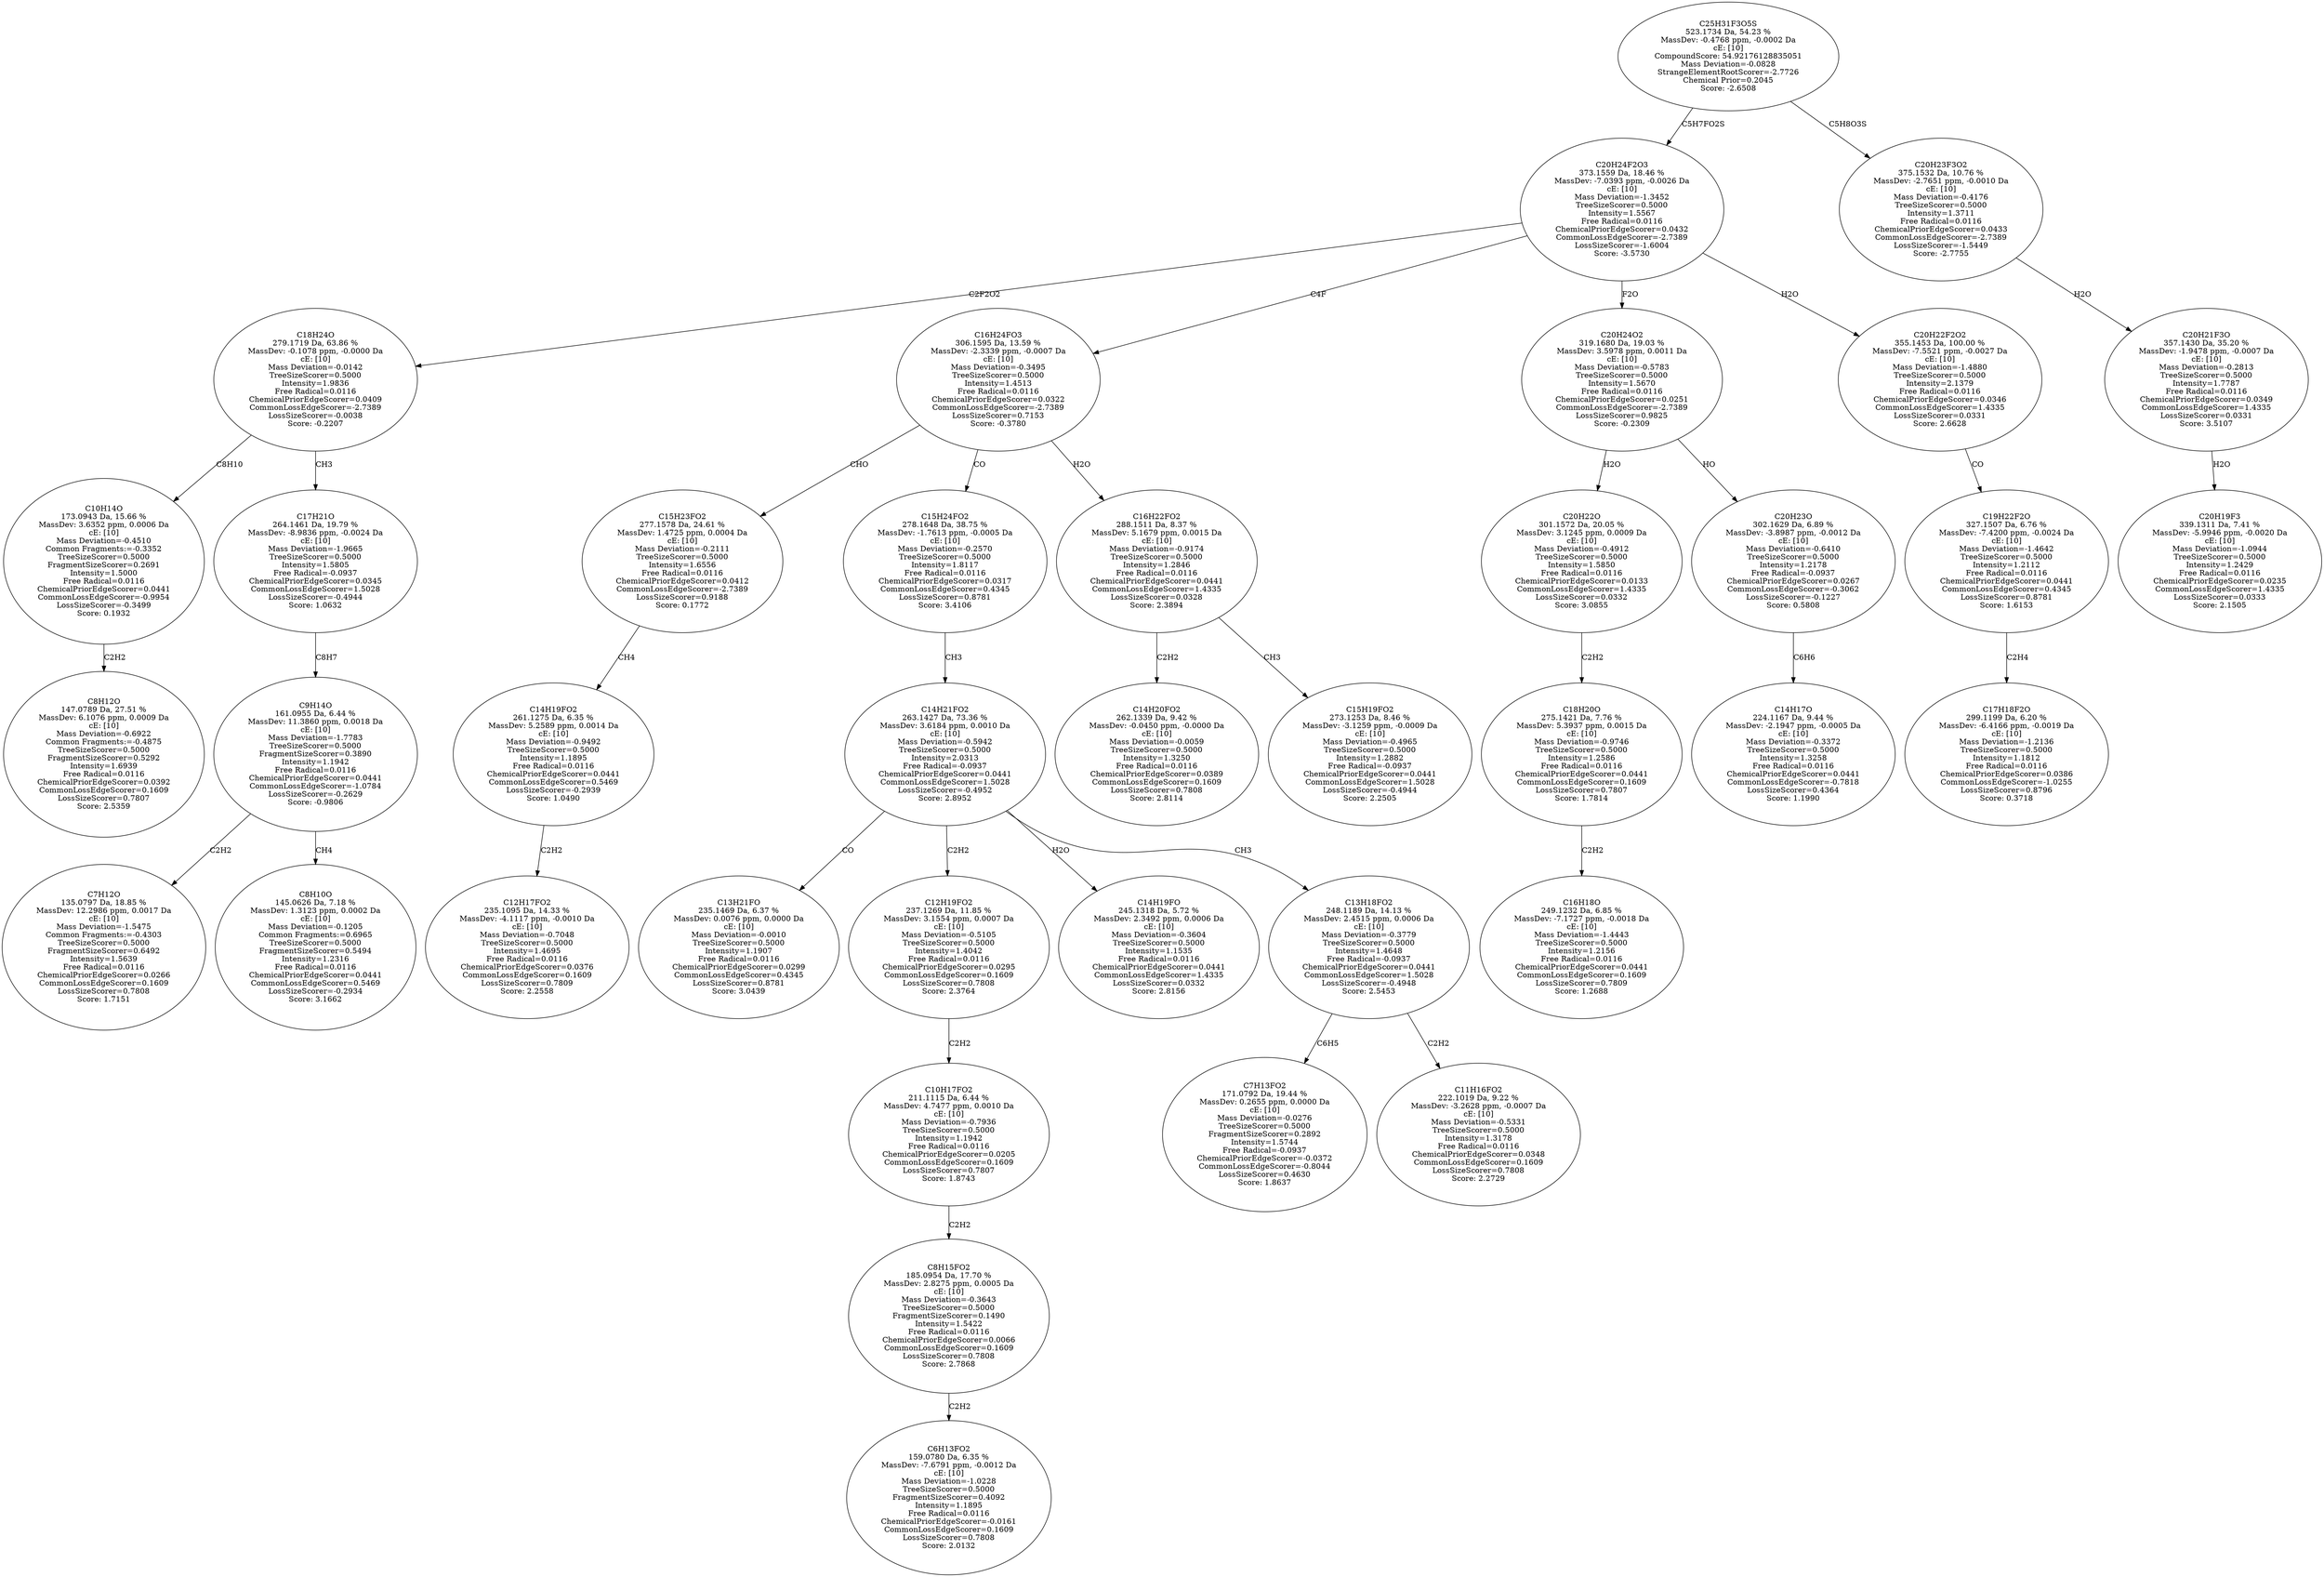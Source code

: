 strict digraph {
v1 [label="C8H12O\n147.0789 Da, 27.51 %\nMassDev: 6.1076 ppm, 0.0009 Da\ncE: [10]\nMass Deviation=-0.6922\nCommon Fragments:=-0.4875\nTreeSizeScorer=0.5000\nFragmentSizeScorer=0.5292\nIntensity=1.6939\nFree Radical=0.0116\nChemicalPriorEdgeScorer=0.0392\nCommonLossEdgeScorer=0.1609\nLossSizeScorer=0.7807\nScore: 2.5359"];
v2 [label="C10H14O\n173.0943 Da, 15.66 %\nMassDev: 3.6352 ppm, 0.0006 Da\ncE: [10]\nMass Deviation=-0.4510\nCommon Fragments:=-0.3352\nTreeSizeScorer=0.5000\nFragmentSizeScorer=0.2691\nIntensity=1.5000\nFree Radical=0.0116\nChemicalPriorEdgeScorer=0.0441\nCommonLossEdgeScorer=-0.9954\nLossSizeScorer=-0.3499\nScore: 0.1932"];
v3 [label="C7H12O\n135.0797 Da, 18.85 %\nMassDev: 12.2986 ppm, 0.0017 Da\ncE: [10]\nMass Deviation=-1.5475\nCommon Fragments:=-0.4303\nTreeSizeScorer=0.5000\nFragmentSizeScorer=0.6492\nIntensity=1.5639\nFree Radical=0.0116\nChemicalPriorEdgeScorer=0.0266\nCommonLossEdgeScorer=0.1609\nLossSizeScorer=0.7808\nScore: 1.7151"];
v4 [label="C8H10O\n145.0626 Da, 7.18 %\nMassDev: 1.3123 ppm, 0.0002 Da\ncE: [10]\nMass Deviation=-0.1205\nCommon Fragments:=0.6965\nTreeSizeScorer=0.5000\nFragmentSizeScorer=0.5494\nIntensity=1.2316\nFree Radical=0.0116\nChemicalPriorEdgeScorer=0.0441\nCommonLossEdgeScorer=0.5469\nLossSizeScorer=-0.2934\nScore: 3.1662"];
v5 [label="C9H14O\n161.0955 Da, 6.44 %\nMassDev: 11.3860 ppm, 0.0018 Da\ncE: [10]\nMass Deviation=-1.7783\nTreeSizeScorer=0.5000\nFragmentSizeScorer=0.3890\nIntensity=1.1942\nFree Radical=0.0116\nChemicalPriorEdgeScorer=0.0441\nCommonLossEdgeScorer=-1.0784\nLossSizeScorer=-0.2629\nScore: -0.9806"];
v6 [label="C17H21O\n264.1461 Da, 19.79 %\nMassDev: -8.9836 ppm, -0.0024 Da\ncE: [10]\nMass Deviation=-1.9665\nTreeSizeScorer=0.5000\nIntensity=1.5805\nFree Radical=-0.0937\nChemicalPriorEdgeScorer=0.0345\nCommonLossEdgeScorer=1.5028\nLossSizeScorer=-0.4944\nScore: 1.0632"];
v7 [label="C18H24O\n279.1719 Da, 63.86 %\nMassDev: -0.1078 ppm, -0.0000 Da\ncE: [10]\nMass Deviation=-0.0142\nTreeSizeScorer=0.5000\nIntensity=1.9836\nFree Radical=0.0116\nChemicalPriorEdgeScorer=0.0409\nCommonLossEdgeScorer=-2.7389\nLossSizeScorer=-0.0038\nScore: -0.2207"];
v8 [label="C12H17FO2\n235.1095 Da, 14.33 %\nMassDev: -4.1117 ppm, -0.0010 Da\ncE: [10]\nMass Deviation=-0.7048\nTreeSizeScorer=0.5000\nIntensity=1.4695\nFree Radical=0.0116\nChemicalPriorEdgeScorer=0.0376\nCommonLossEdgeScorer=0.1609\nLossSizeScorer=0.7809\nScore: 2.2558"];
v9 [label="C14H19FO2\n261.1275 Da, 6.35 %\nMassDev: 5.2589 ppm, 0.0014 Da\ncE: [10]\nMass Deviation=-0.9492\nTreeSizeScorer=0.5000\nIntensity=1.1895\nFree Radical=0.0116\nChemicalPriorEdgeScorer=0.0441\nCommonLossEdgeScorer=0.5469\nLossSizeScorer=-0.2939\nScore: 1.0490"];
v10 [label="C15H23FO2\n277.1578 Da, 24.61 %\nMassDev: 1.4725 ppm, 0.0004 Da\ncE: [10]\nMass Deviation=-0.2111\nTreeSizeScorer=0.5000\nIntensity=1.6556\nFree Radical=0.0116\nChemicalPriorEdgeScorer=0.0412\nCommonLossEdgeScorer=-2.7389\nLossSizeScorer=0.9188\nScore: 0.1772"];
v11 [label="C13H21FO\n235.1469 Da, 6.37 %\nMassDev: 0.0076 ppm, 0.0000 Da\ncE: [10]\nMass Deviation=-0.0010\nTreeSizeScorer=0.5000\nIntensity=1.1907\nFree Radical=0.0116\nChemicalPriorEdgeScorer=0.0299\nCommonLossEdgeScorer=0.4345\nLossSizeScorer=0.8781\nScore: 3.0439"];
v12 [label="C6H13FO2\n159.0780 Da, 6.35 %\nMassDev: -7.6791 ppm, -0.0012 Da\ncE: [10]\nMass Deviation=-1.0228\nTreeSizeScorer=0.5000\nFragmentSizeScorer=0.4092\nIntensity=1.1895\nFree Radical=0.0116\nChemicalPriorEdgeScorer=-0.0161\nCommonLossEdgeScorer=0.1609\nLossSizeScorer=0.7808\nScore: 2.0132"];
v13 [label="C8H15FO2\n185.0954 Da, 17.70 %\nMassDev: 2.8275 ppm, 0.0005 Da\ncE: [10]\nMass Deviation=-0.3643\nTreeSizeScorer=0.5000\nFragmentSizeScorer=0.1490\nIntensity=1.5422\nFree Radical=0.0116\nChemicalPriorEdgeScorer=0.0066\nCommonLossEdgeScorer=0.1609\nLossSizeScorer=0.7808\nScore: 2.7868"];
v14 [label="C10H17FO2\n211.1115 Da, 6.44 %\nMassDev: 4.7477 ppm, 0.0010 Da\ncE: [10]\nMass Deviation=-0.7936\nTreeSizeScorer=0.5000\nIntensity=1.1942\nFree Radical=0.0116\nChemicalPriorEdgeScorer=0.0205\nCommonLossEdgeScorer=0.1609\nLossSizeScorer=0.7807\nScore: 1.8743"];
v15 [label="C12H19FO2\n237.1269 Da, 11.85 %\nMassDev: 3.1554 ppm, 0.0007 Da\ncE: [10]\nMass Deviation=-0.5105\nTreeSizeScorer=0.5000\nIntensity=1.4042\nFree Radical=0.0116\nChemicalPriorEdgeScorer=0.0295\nCommonLossEdgeScorer=0.1609\nLossSizeScorer=0.7808\nScore: 2.3764"];
v16 [label="C14H19FO\n245.1318 Da, 5.72 %\nMassDev: 2.3492 ppm, 0.0006 Da\ncE: [10]\nMass Deviation=-0.3604\nTreeSizeScorer=0.5000\nIntensity=1.1535\nFree Radical=0.0116\nChemicalPriorEdgeScorer=0.0441\nCommonLossEdgeScorer=1.4335\nLossSizeScorer=0.0332\nScore: 2.8156"];
v17 [label="C7H13FO2\n171.0792 Da, 19.44 %\nMassDev: 0.2655 ppm, 0.0000 Da\ncE: [10]\nMass Deviation=-0.0276\nTreeSizeScorer=0.5000\nFragmentSizeScorer=0.2892\nIntensity=1.5744\nFree Radical=-0.0937\nChemicalPriorEdgeScorer=-0.0372\nCommonLossEdgeScorer=-0.8044\nLossSizeScorer=0.4630\nScore: 1.8637"];
v18 [label="C11H16FO2\n222.1019 Da, 9.22 %\nMassDev: -3.2628 ppm, -0.0007 Da\ncE: [10]\nMass Deviation=-0.5331\nTreeSizeScorer=0.5000\nIntensity=1.3178\nFree Radical=0.0116\nChemicalPriorEdgeScorer=0.0348\nCommonLossEdgeScorer=0.1609\nLossSizeScorer=0.7808\nScore: 2.2729"];
v19 [label="C13H18FO2\n248.1189 Da, 14.13 %\nMassDev: 2.4515 ppm, 0.0006 Da\ncE: [10]\nMass Deviation=-0.3779\nTreeSizeScorer=0.5000\nIntensity=1.4648\nFree Radical=-0.0937\nChemicalPriorEdgeScorer=0.0441\nCommonLossEdgeScorer=1.5028\nLossSizeScorer=-0.4948\nScore: 2.5453"];
v20 [label="C14H21FO2\n263.1427 Da, 73.36 %\nMassDev: 3.6184 ppm, 0.0010 Da\ncE: [10]\nMass Deviation=-0.5942\nTreeSizeScorer=0.5000\nIntensity=2.0313\nFree Radical=-0.0937\nChemicalPriorEdgeScorer=0.0441\nCommonLossEdgeScorer=1.5028\nLossSizeScorer=-0.4952\nScore: 2.8952"];
v21 [label="C15H24FO2\n278.1648 Da, 38.75 %\nMassDev: -1.7613 ppm, -0.0005 Da\ncE: [10]\nMass Deviation=-0.2570\nTreeSizeScorer=0.5000\nIntensity=1.8117\nFree Radical=0.0116\nChemicalPriorEdgeScorer=0.0317\nCommonLossEdgeScorer=0.4345\nLossSizeScorer=0.8781\nScore: 3.4106"];
v22 [label="C14H20FO2\n262.1339 Da, 9.42 %\nMassDev: -0.0450 ppm, -0.0000 Da\ncE: [10]\nMass Deviation=-0.0059\nTreeSizeScorer=0.5000\nIntensity=1.3250\nFree Radical=0.0116\nChemicalPriorEdgeScorer=0.0389\nCommonLossEdgeScorer=0.1609\nLossSizeScorer=0.7808\nScore: 2.8114"];
v23 [label="C15H19FO2\n273.1253 Da, 8.46 %\nMassDev: -3.1259 ppm, -0.0009 Da\ncE: [10]\nMass Deviation=-0.4965\nTreeSizeScorer=0.5000\nIntensity=1.2882\nFree Radical=-0.0937\nChemicalPriorEdgeScorer=0.0441\nCommonLossEdgeScorer=1.5028\nLossSizeScorer=-0.4944\nScore: 2.2505"];
v24 [label="C16H22FO2\n288.1511 Da, 8.37 %\nMassDev: 5.1679 ppm, 0.0015 Da\ncE: [10]\nMass Deviation=-0.9174\nTreeSizeScorer=0.5000\nIntensity=1.2846\nFree Radical=0.0116\nChemicalPriorEdgeScorer=0.0441\nCommonLossEdgeScorer=1.4335\nLossSizeScorer=0.0328\nScore: 2.3894"];
v25 [label="C16H24FO3\n306.1595 Da, 13.59 %\nMassDev: -2.3339 ppm, -0.0007 Da\ncE: [10]\nMass Deviation=-0.3495\nTreeSizeScorer=0.5000\nIntensity=1.4513\nFree Radical=0.0116\nChemicalPriorEdgeScorer=0.0322\nCommonLossEdgeScorer=-2.7389\nLossSizeScorer=0.7153\nScore: -0.3780"];
v26 [label="C16H18O\n249.1232 Da, 6.85 %\nMassDev: -7.1727 ppm, -0.0018 Da\ncE: [10]\nMass Deviation=-1.4443\nTreeSizeScorer=0.5000\nIntensity=1.2156\nFree Radical=0.0116\nChemicalPriorEdgeScorer=0.0441\nCommonLossEdgeScorer=0.1609\nLossSizeScorer=0.7809\nScore: 1.2688"];
v27 [label="C18H20O\n275.1421 Da, 7.76 %\nMassDev: 5.3937 ppm, 0.0015 Da\ncE: [10]\nMass Deviation=-0.9746\nTreeSizeScorer=0.5000\nIntensity=1.2586\nFree Radical=0.0116\nChemicalPriorEdgeScorer=0.0441\nCommonLossEdgeScorer=0.1609\nLossSizeScorer=0.7807\nScore: 1.7814"];
v28 [label="C20H22O\n301.1572 Da, 20.05 %\nMassDev: 3.1245 ppm, 0.0009 Da\ncE: [10]\nMass Deviation=-0.4912\nTreeSizeScorer=0.5000\nIntensity=1.5850\nFree Radical=0.0116\nChemicalPriorEdgeScorer=0.0133\nCommonLossEdgeScorer=1.4335\nLossSizeScorer=0.0332\nScore: 3.0855"];
v29 [label="C14H17O\n224.1167 Da, 9.44 %\nMassDev: -2.1947 ppm, -0.0005 Da\ncE: [10]\nMass Deviation=-0.3372\nTreeSizeScorer=0.5000\nIntensity=1.3258\nFree Radical=0.0116\nChemicalPriorEdgeScorer=0.0441\nCommonLossEdgeScorer=-0.7818\nLossSizeScorer=0.4364\nScore: 1.1990"];
v30 [label="C20H23O\n302.1629 Da, 6.89 %\nMassDev: -3.8987 ppm, -0.0012 Da\ncE: [10]\nMass Deviation=-0.6410\nTreeSizeScorer=0.5000\nIntensity=1.2178\nFree Radical=-0.0937\nChemicalPriorEdgeScorer=0.0267\nCommonLossEdgeScorer=-0.3062\nLossSizeScorer=-0.1227\nScore: 0.5808"];
v31 [label="C20H24O2\n319.1680 Da, 19.03 %\nMassDev: 3.5978 ppm, 0.0011 Da\ncE: [10]\nMass Deviation=-0.5783\nTreeSizeScorer=0.5000\nIntensity=1.5670\nFree Radical=0.0116\nChemicalPriorEdgeScorer=0.0251\nCommonLossEdgeScorer=-2.7389\nLossSizeScorer=0.9825\nScore: -0.2309"];
v32 [label="C17H18F2O\n299.1199 Da, 6.20 %\nMassDev: -6.4166 ppm, -0.0019 Da\ncE: [10]\nMass Deviation=-1.2136\nTreeSizeScorer=0.5000\nIntensity=1.1812\nFree Radical=0.0116\nChemicalPriorEdgeScorer=0.0386\nCommonLossEdgeScorer=-1.0255\nLossSizeScorer=0.8796\nScore: 0.3718"];
v33 [label="C19H22F2O\n327.1507 Da, 6.76 %\nMassDev: -7.4200 ppm, -0.0024 Da\ncE: [10]\nMass Deviation=-1.4642\nTreeSizeScorer=0.5000\nIntensity=1.2112\nFree Radical=0.0116\nChemicalPriorEdgeScorer=0.0441\nCommonLossEdgeScorer=0.4345\nLossSizeScorer=0.8781\nScore: 1.6153"];
v34 [label="C20H22F2O2\n355.1453 Da, 100.00 %\nMassDev: -7.5521 ppm, -0.0027 Da\ncE: [10]\nMass Deviation=-1.4880\nTreeSizeScorer=0.5000\nIntensity=2.1379\nFree Radical=0.0116\nChemicalPriorEdgeScorer=0.0346\nCommonLossEdgeScorer=1.4335\nLossSizeScorer=0.0331\nScore: 2.6628"];
v35 [label="C20H24F2O3\n373.1559 Da, 18.46 %\nMassDev: -7.0393 ppm, -0.0026 Da\ncE: [10]\nMass Deviation=-1.3452\nTreeSizeScorer=0.5000\nIntensity=1.5567\nFree Radical=0.0116\nChemicalPriorEdgeScorer=0.0432\nCommonLossEdgeScorer=-2.7389\nLossSizeScorer=-1.6004\nScore: -3.5730"];
v36 [label="C20H19F3\n339.1311 Da, 7.41 %\nMassDev: -5.9946 ppm, -0.0020 Da\ncE: [10]\nMass Deviation=-1.0944\nTreeSizeScorer=0.5000\nIntensity=1.2429\nFree Radical=0.0116\nChemicalPriorEdgeScorer=0.0235\nCommonLossEdgeScorer=1.4335\nLossSizeScorer=0.0333\nScore: 2.1505"];
v37 [label="C20H21F3O\n357.1430 Da, 35.20 %\nMassDev: -1.9478 ppm, -0.0007 Da\ncE: [10]\nMass Deviation=-0.2813\nTreeSizeScorer=0.5000\nIntensity=1.7787\nFree Radical=0.0116\nChemicalPriorEdgeScorer=0.0349\nCommonLossEdgeScorer=1.4335\nLossSizeScorer=0.0331\nScore: 3.5107"];
v38 [label="C20H23F3O2\n375.1532 Da, 10.76 %\nMassDev: -2.7651 ppm, -0.0010 Da\ncE: [10]\nMass Deviation=-0.4176\nTreeSizeScorer=0.5000\nIntensity=1.3711\nFree Radical=0.0116\nChemicalPriorEdgeScorer=0.0433\nCommonLossEdgeScorer=-2.7389\nLossSizeScorer=-1.5449\nScore: -2.7755"];
v39 [label="C25H31F3O5S\n523.1734 Da, 54.23 %\nMassDev: -0.4768 ppm, -0.0002 Da\ncE: [10]\nCompoundScore: 54.92176128835051\nMass Deviation=-0.0828\nStrangeElementRootScorer=-2.7726\nChemical Prior=0.2045\nScore: -2.6508"];
v2 -> v1 [label="C2H2"];
v7 -> v2 [label="C8H10"];
v5 -> v3 [label="C2H2"];
v5 -> v4 [label="CH4"];
v6 -> v5 [label="C8H7"];
v7 -> v6 [label="CH3"];
v35 -> v7 [label="C2F2O2"];
v9 -> v8 [label="C2H2"];
v10 -> v9 [label="CH4"];
v25 -> v10 [label="CHO"];
v20 -> v11 [label="CO"];
v13 -> v12 [label="C2H2"];
v14 -> v13 [label="C2H2"];
v15 -> v14 [label="C2H2"];
v20 -> v15 [label="C2H2"];
v20 -> v16 [label="H2O"];
v19 -> v17 [label="C6H5"];
v19 -> v18 [label="C2H2"];
v20 -> v19 [label="CH3"];
v21 -> v20 [label="CH3"];
v25 -> v21 [label="CO"];
v24 -> v22 [label="C2H2"];
v24 -> v23 [label="CH3"];
v25 -> v24 [label="H2O"];
v35 -> v25 [label="C4F"];
v27 -> v26 [label="C2H2"];
v28 -> v27 [label="C2H2"];
v31 -> v28 [label="H2O"];
v30 -> v29 [label="C6H6"];
v31 -> v30 [label="HO"];
v35 -> v31 [label="F2O"];
v33 -> v32 [label="C2H4"];
v34 -> v33 [label="CO"];
v35 -> v34 [label="H2O"];
v39 -> v35 [label="C5H7FO2S"];
v37 -> v36 [label="H2O"];
v38 -> v37 [label="H2O"];
v39 -> v38 [label="C5H8O3S"];
}